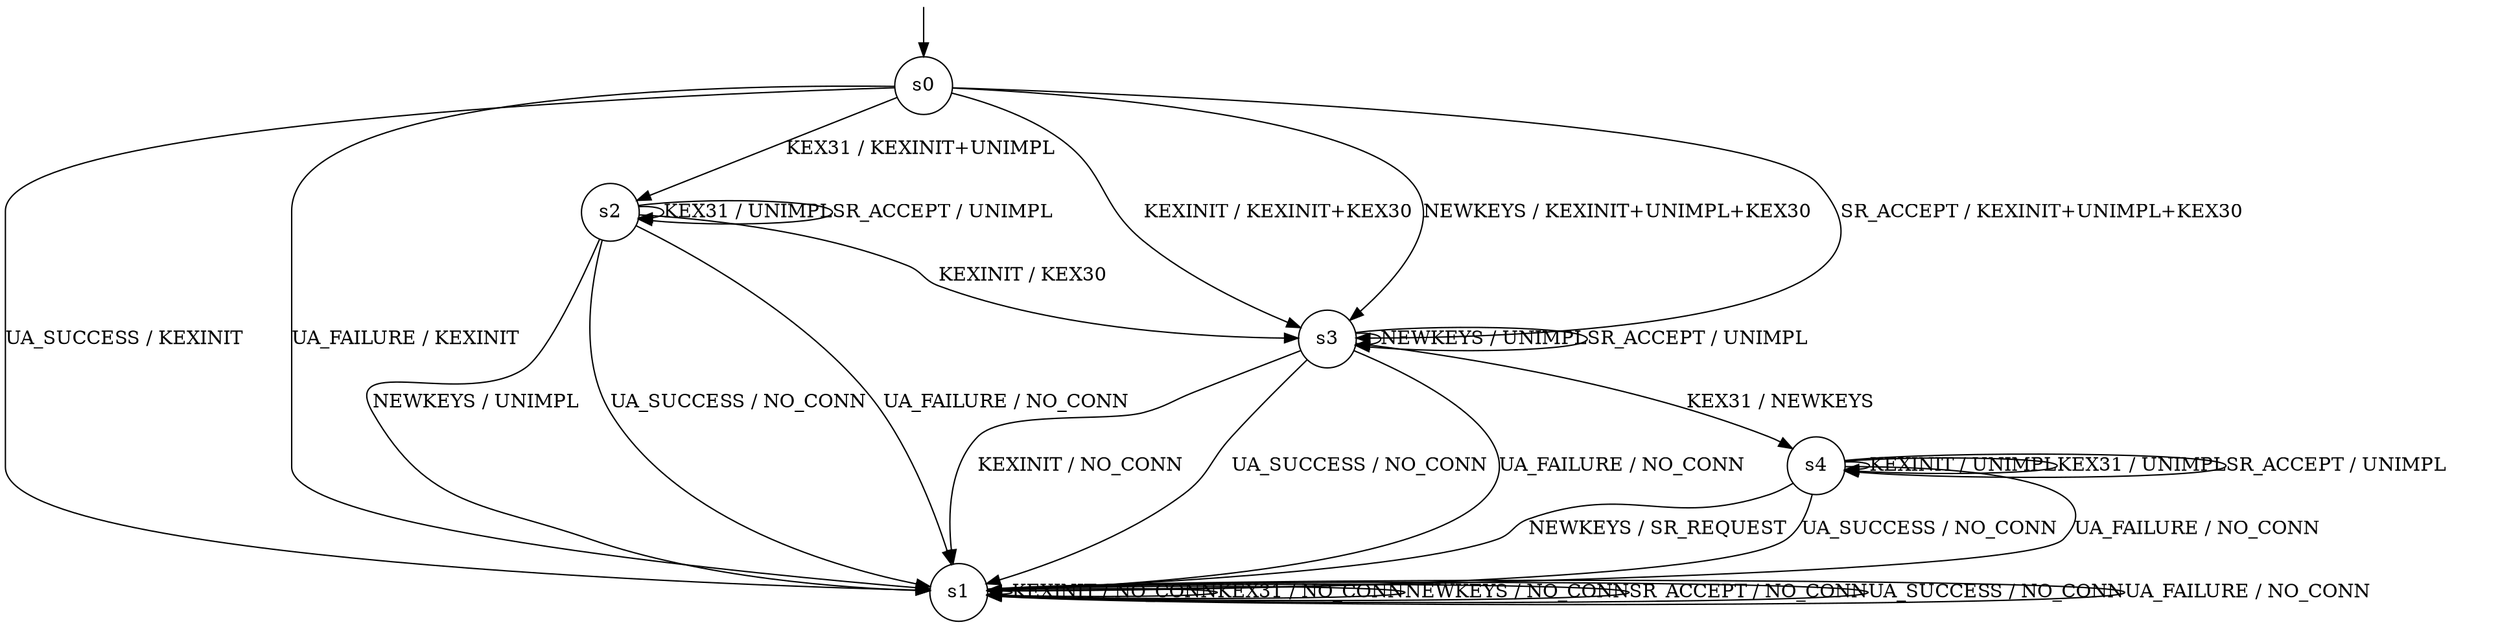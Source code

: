 digraph g {

	s0 [shape="circle" label="s0"];
	s1 [shape="circle" label="s1"];
	s2 [shape="circle" label="s2"];
	s3 [shape="circle" label="s3"];
	s4 [shape="circle" label="s4"];
	s0 -> s3 [label="KEXINIT / KEXINIT+KEX30"];
	s0 -> s2 [label="KEX31 / KEXINIT+UNIMPL"];
	s0 -> s3 [label="NEWKEYS / KEXINIT+UNIMPL+KEX30"];
	s0 -> s3 [label="SR_ACCEPT / KEXINIT+UNIMPL+KEX30"];
	s0 -> s1 [label="UA_SUCCESS / KEXINIT"];
	s0 -> s1 [label="UA_FAILURE / KEXINIT"];
	s1 -> s1 [label="KEXINIT / NO_CONN"];
	s1 -> s1 [label="KEX31 / NO_CONN"];
	s1 -> s1 [label="NEWKEYS / NO_CONN"];
	s1 -> s1 [label="SR_ACCEPT / NO_CONN"];
	s1 -> s1 [label="UA_SUCCESS / NO_CONN"];
	s1 -> s1 [label="UA_FAILURE / NO_CONN"];
	s2 -> s3 [label="KEXINIT / KEX30"];
	s2 -> s2 [label="KEX31 / UNIMPL"];
	s2 -> s1 [label="NEWKEYS / UNIMPL"];
	s2 -> s2 [label="SR_ACCEPT / UNIMPL"];
	s2 -> s1 [label="UA_SUCCESS / NO_CONN"];
	s2 -> s1 [label="UA_FAILURE / NO_CONN"];
	s3 -> s1 [label="KEXINIT / NO_CONN"];
	s3 -> s4 [label="KEX31 / NEWKEYS"];
	s3 -> s3 [label="NEWKEYS / UNIMPL"];
	s3 -> s3 [label="SR_ACCEPT / UNIMPL"];
	s3 -> s1 [label="UA_SUCCESS / NO_CONN"];
	s3 -> s1 [label="UA_FAILURE / NO_CONN"];
	s4 -> s4 [label="KEXINIT / UNIMPL"];
	s4 -> s4 [label="KEX31 / UNIMPL"];
	s4 -> s1 [label="NEWKEYS / SR_REQUEST"];
	s4 -> s4 [label="SR_ACCEPT / UNIMPL"];
	s4 -> s1 [label="UA_SUCCESS / NO_CONN"];
	s4 -> s1 [label="UA_FAILURE / NO_CONN"];

__start0 [label="" shape="none" width="0" height="0"];
__start0 -> s0;

}
